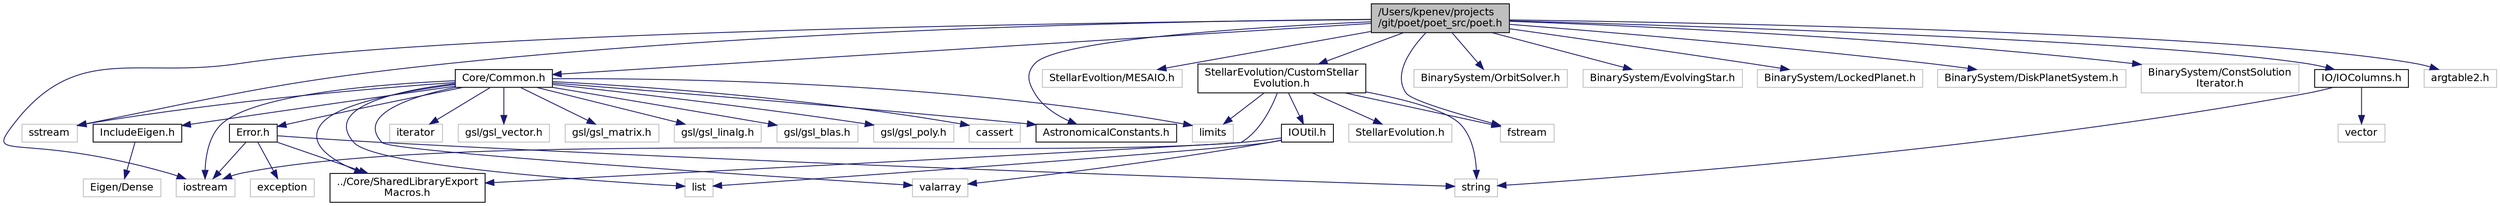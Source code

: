 digraph "/Users/kpenev/projects/git/poet/poet_src/poet.h"
{
 // INTERACTIVE_SVG=YES
  edge [fontname="Helvetica",fontsize="12",labelfontname="Helvetica",labelfontsize="12"];
  node [fontname="Helvetica",fontsize="12",shape=record];
  Node0 [label="/Users/kpenev/projects\l/git/poet/poet_src/poet.h",height=0.2,width=0.4,color="black", fillcolor="grey75", style="filled", fontcolor="black"];
  Node0 -> Node1 [color="midnightblue",fontsize="12",style="solid",fontname="Helvetica"];
  Node1 [label="Core/Common.h",height=0.2,width=0.4,color="black", fillcolor="white", style="filled",URL="$Core_2Common_8h.html",tooltip="Declaration of some general purpose utilities. "];
  Node1 -> Node2 [color="midnightblue",fontsize="12",style="solid",fontname="Helvetica"];
  Node2 [label="list",height=0.2,width=0.4,color="grey75", fillcolor="white", style="filled"];
  Node1 -> Node3 [color="midnightblue",fontsize="12",style="solid",fontname="Helvetica"];
  Node3 [label="valarray",height=0.2,width=0.4,color="grey75", fillcolor="white", style="filled"];
  Node1 -> Node4 [color="midnightblue",fontsize="12",style="solid",fontname="Helvetica"];
  Node4 [label="limits",height=0.2,width=0.4,color="grey75", fillcolor="white", style="filled"];
  Node1 -> Node5 [color="midnightblue",fontsize="12",style="solid",fontname="Helvetica"];
  Node5 [label="sstream",height=0.2,width=0.4,color="grey75", fillcolor="white", style="filled"];
  Node1 -> Node6 [color="midnightblue",fontsize="12",style="solid",fontname="Helvetica"];
  Node6 [label="iostream",height=0.2,width=0.4,color="grey75", fillcolor="white", style="filled"];
  Node1 -> Node7 [color="midnightblue",fontsize="12",style="solid",fontname="Helvetica"];
  Node7 [label="iterator",height=0.2,width=0.4,color="grey75", fillcolor="white", style="filled"];
  Node1 -> Node8 [color="midnightblue",fontsize="12",style="solid",fontname="Helvetica"];
  Node8 [label="gsl/gsl_vector.h",height=0.2,width=0.4,color="grey75", fillcolor="white", style="filled"];
  Node1 -> Node9 [color="midnightblue",fontsize="12",style="solid",fontname="Helvetica"];
  Node9 [label="gsl/gsl_matrix.h",height=0.2,width=0.4,color="grey75", fillcolor="white", style="filled"];
  Node1 -> Node10 [color="midnightblue",fontsize="12",style="solid",fontname="Helvetica"];
  Node10 [label="gsl/gsl_linalg.h",height=0.2,width=0.4,color="grey75", fillcolor="white", style="filled"];
  Node1 -> Node11 [color="midnightblue",fontsize="12",style="solid",fontname="Helvetica"];
  Node11 [label="gsl/gsl_blas.h",height=0.2,width=0.4,color="grey75", fillcolor="white", style="filled"];
  Node1 -> Node12 [color="midnightblue",fontsize="12",style="solid",fontname="Helvetica"];
  Node12 [label="gsl/gsl_poly.h",height=0.2,width=0.4,color="grey75", fillcolor="white", style="filled"];
  Node1 -> Node13 [color="midnightblue",fontsize="12",style="solid",fontname="Helvetica"];
  Node13 [label="cassert",height=0.2,width=0.4,color="grey75", fillcolor="white", style="filled"];
  Node1 -> Node14 [color="midnightblue",fontsize="12",style="solid",fontname="Helvetica"];
  Node14 [label="../Core/SharedLibraryExport\lMacros.h",height=0.2,width=0.4,color="black", fillcolor="white", style="filled",URL="$SharedLibraryExportMacros_8h_source.html"];
  Node1 -> Node15 [color="midnightblue",fontsize="12",style="solid",fontname="Helvetica"];
  Node15 [label="Error.h",height=0.2,width=0.4,color="black", fillcolor="white", style="filled",URL="$Error_8h.html",tooltip="Defines the exception hierarchy used by this code. "];
  Node15 -> Node14 [color="midnightblue",fontsize="12",style="solid",fontname="Helvetica"];
  Node15 -> Node6 [color="midnightblue",fontsize="12",style="solid",fontname="Helvetica"];
  Node15 -> Node16 [color="midnightblue",fontsize="12",style="solid",fontname="Helvetica"];
  Node16 [label="exception",height=0.2,width=0.4,color="grey75", fillcolor="white", style="filled"];
  Node15 -> Node17 [color="midnightblue",fontsize="12",style="solid",fontname="Helvetica"];
  Node17 [label="string",height=0.2,width=0.4,color="grey75", fillcolor="white", style="filled"];
  Node1 -> Node18 [color="midnightblue",fontsize="12",style="solid",fontname="Helvetica"];
  Node18 [label="AstronomicalConstants.h",height=0.2,width=0.4,color="black", fillcolor="white", style="filled",URL="$AstronomicalConstants_8h.html",tooltip="Defines various astronomical constants. "];
  Node1 -> Node19 [color="midnightblue",fontsize="12",style="solid",fontname="Helvetica"];
  Node19 [label="IncludeEigen.h",height=0.2,width=0.4,color="black", fillcolor="white", style="filled",URL="$IncludeEigen_8h_source.html"];
  Node19 -> Node20 [color="midnightblue",fontsize="12",style="solid",fontname="Helvetica"];
  Node20 [label="Eigen/Dense",height=0.2,width=0.4,color="grey75", fillcolor="white", style="filled"];
  Node0 -> Node18 [color="midnightblue",fontsize="12",style="solid",fontname="Helvetica"];
  Node0 -> Node21 [color="midnightblue",fontsize="12",style="solid",fontname="Helvetica"];
  Node21 [label="StellarEvoltion/MESAIO.h",height=0.2,width=0.4,color="grey75", fillcolor="white", style="filled"];
  Node0 -> Node22 [color="midnightblue",fontsize="12",style="solid",fontname="Helvetica"];
  Node22 [label="StellarEvolution/CustomStellar\lEvolution.h",height=0.2,width=0.4,color="black", fillcolor="white", style="filled",URL="$CustomStellarEvolution_8h.html",tooltip="Defines the class which implements a custom single track stellar evolution. "];
  Node22 -> Node14 [color="midnightblue",fontsize="12",style="solid",fontname="Helvetica"];
  Node22 -> Node23 [color="midnightblue",fontsize="12",style="solid",fontname="Helvetica"];
  Node23 [label="StellarEvolution.h",height=0.2,width=0.4,color="grey75", fillcolor="white", style="filled"];
  Node22 -> Node24 [color="midnightblue",fontsize="12",style="solid",fontname="Helvetica"];
  Node24 [label="IOUtil.h",height=0.2,width=0.4,color="black", fillcolor="white", style="filled",URL="$IOUtil_8h_source.html"];
  Node24 -> Node6 [color="midnightblue",fontsize="12",style="solid",fontname="Helvetica"];
  Node24 -> Node3 [color="midnightblue",fontsize="12",style="solid",fontname="Helvetica"];
  Node24 -> Node2 [color="midnightblue",fontsize="12",style="solid",fontname="Helvetica"];
  Node22 -> Node25 [color="midnightblue",fontsize="12",style="solid",fontname="Helvetica"];
  Node25 [label="fstream",height=0.2,width=0.4,color="grey75", fillcolor="white", style="filled"];
  Node22 -> Node17 [color="midnightblue",fontsize="12",style="solid",fontname="Helvetica"];
  Node22 -> Node4 [color="midnightblue",fontsize="12",style="solid",fontname="Helvetica"];
  Node0 -> Node26 [color="midnightblue",fontsize="12",style="solid",fontname="Helvetica"];
  Node26 [label="BinarySystem/OrbitSolver.h",height=0.2,width=0.4,color="grey75", fillcolor="white", style="filled"];
  Node0 -> Node27 [color="midnightblue",fontsize="12",style="solid",fontname="Helvetica"];
  Node27 [label="BinarySystem/EvolvingStar.h",height=0.2,width=0.4,color="grey75", fillcolor="white", style="filled"];
  Node0 -> Node28 [color="midnightblue",fontsize="12",style="solid",fontname="Helvetica"];
  Node28 [label="BinarySystem/LockedPlanet.h",height=0.2,width=0.4,color="grey75", fillcolor="white", style="filled"];
  Node0 -> Node29 [color="midnightblue",fontsize="12",style="solid",fontname="Helvetica"];
  Node29 [label="BinarySystem/DiskPlanetSystem.h",height=0.2,width=0.4,color="grey75", fillcolor="white", style="filled"];
  Node0 -> Node30 [color="midnightblue",fontsize="12",style="solid",fontname="Helvetica"];
  Node30 [label="BinarySystem/ConstSolution\lIterator.h",height=0.2,width=0.4,color="grey75", fillcolor="white", style="filled"];
  Node0 -> Node31 [color="midnightblue",fontsize="12",style="solid",fontname="Helvetica"];
  Node31 [label="IO/IOColumns.h",height=0.2,width=0.4,color="black", fillcolor="white", style="filled",URL="$IOColumns_8h.html",tooltip="Declares enumerations that define the possible input/outut quantities. "];
  Node31 -> Node32 [color="midnightblue",fontsize="12",style="solid",fontname="Helvetica"];
  Node32 [label="vector",height=0.2,width=0.4,color="grey75", fillcolor="white", style="filled"];
  Node31 -> Node17 [color="midnightblue",fontsize="12",style="solid",fontname="Helvetica"];
  Node0 -> Node33 [color="midnightblue",fontsize="12",style="solid",fontname="Helvetica"];
  Node33 [label="argtable2.h",height=0.2,width=0.4,color="grey75", fillcolor="white", style="filled"];
  Node0 -> Node6 [color="midnightblue",fontsize="12",style="solid",fontname="Helvetica"];
  Node0 -> Node25 [color="midnightblue",fontsize="12",style="solid",fontname="Helvetica"];
  Node0 -> Node5 [color="midnightblue",fontsize="12",style="solid",fontname="Helvetica"];
}
